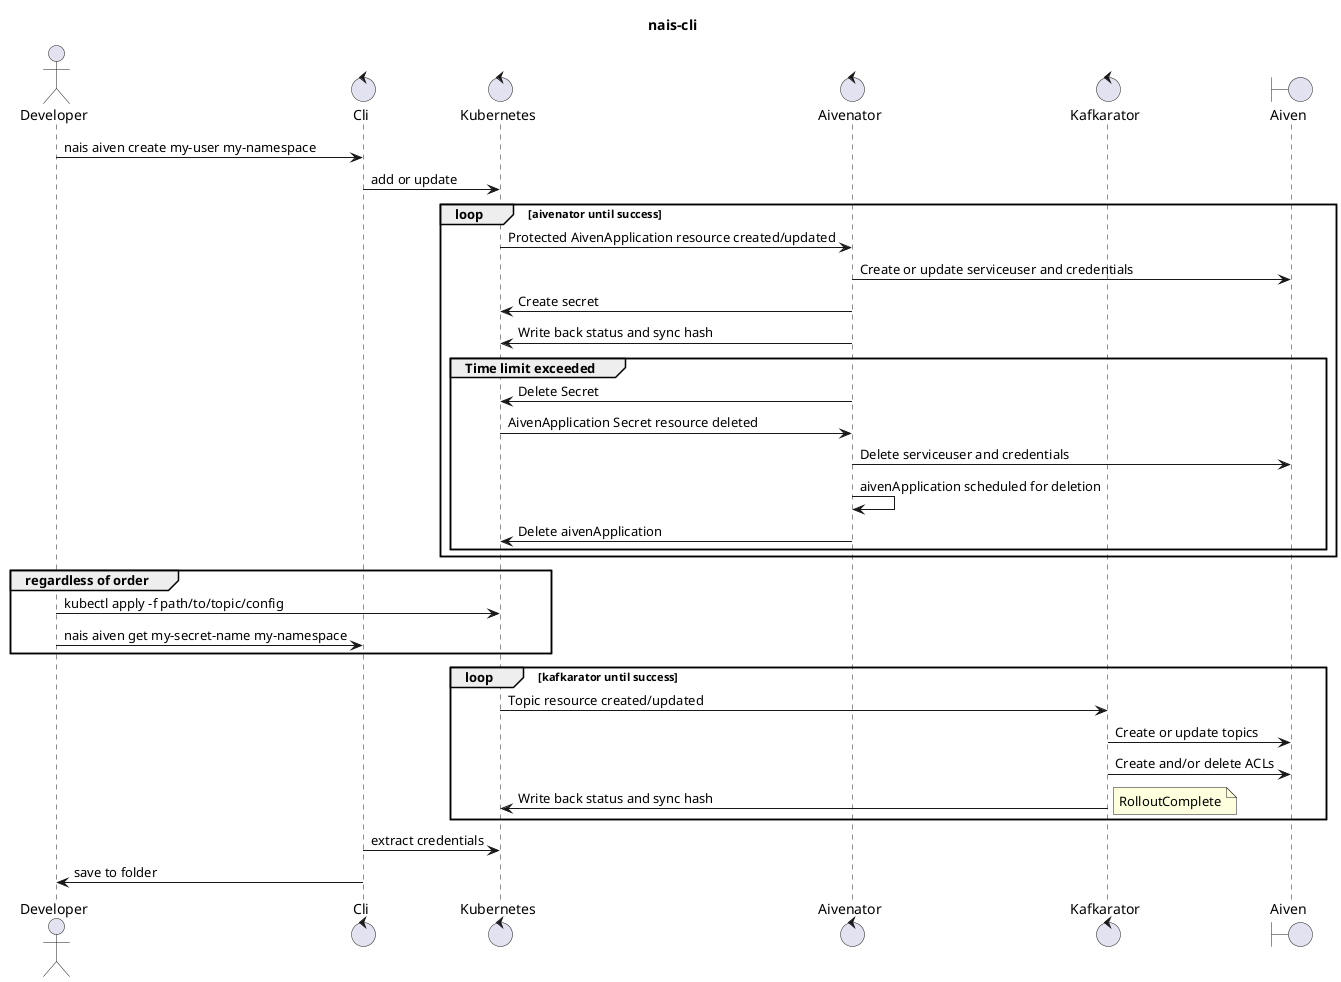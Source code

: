 @startuml
title nais-cli

actor developer as "Developer"
control cli as "Cli"
control kubernetes as "Kubernetes"
control aivenator as "Aivenator"
control kafkarator as "Kafkarator"
boundary aiven as "Aiven"

developer -> cli : nais aiven create my-user my-namespace
cli -> kubernetes : add or update

loop aivenator until success
kubernetes -> aivenator : Protected AivenApplication resource created/updated
aivenator -> aiven : Create or update serviceuser and credentials
aivenator -> kubernetes : Create secret
aivenator -> kubernetes : Write back status and sync hash
group Time limit exceeded
aivenator -> kubernetes : Delete Secret
kubernetes -> aivenator : AivenApplication Secret resource deleted
aivenator -> aiven : Delete serviceuser and credentials
aivenator -> aivenator : aivenApplication scheduled for deletion
aivenator -> kubernetes : Delete aivenApplication
    end
end

group regardless of order
developer -> kubernetes : kubectl apply -f path/to/topic/config
developer -> cli : nais aiven get my-secret-name my-namespace
end
loop kafkarator until success
kubernetes -> kafkarator : Topic resource created/updated
kafkarator -> aiven : Create or update topics
kafkarator -> aiven : Create and/or delete ACLs
kafkarator -> kubernetes : Write back status and sync hash
note right: RolloutComplete
end

cli -> kubernetes : extract credentials
developer <- cli : save to folder

@enduml